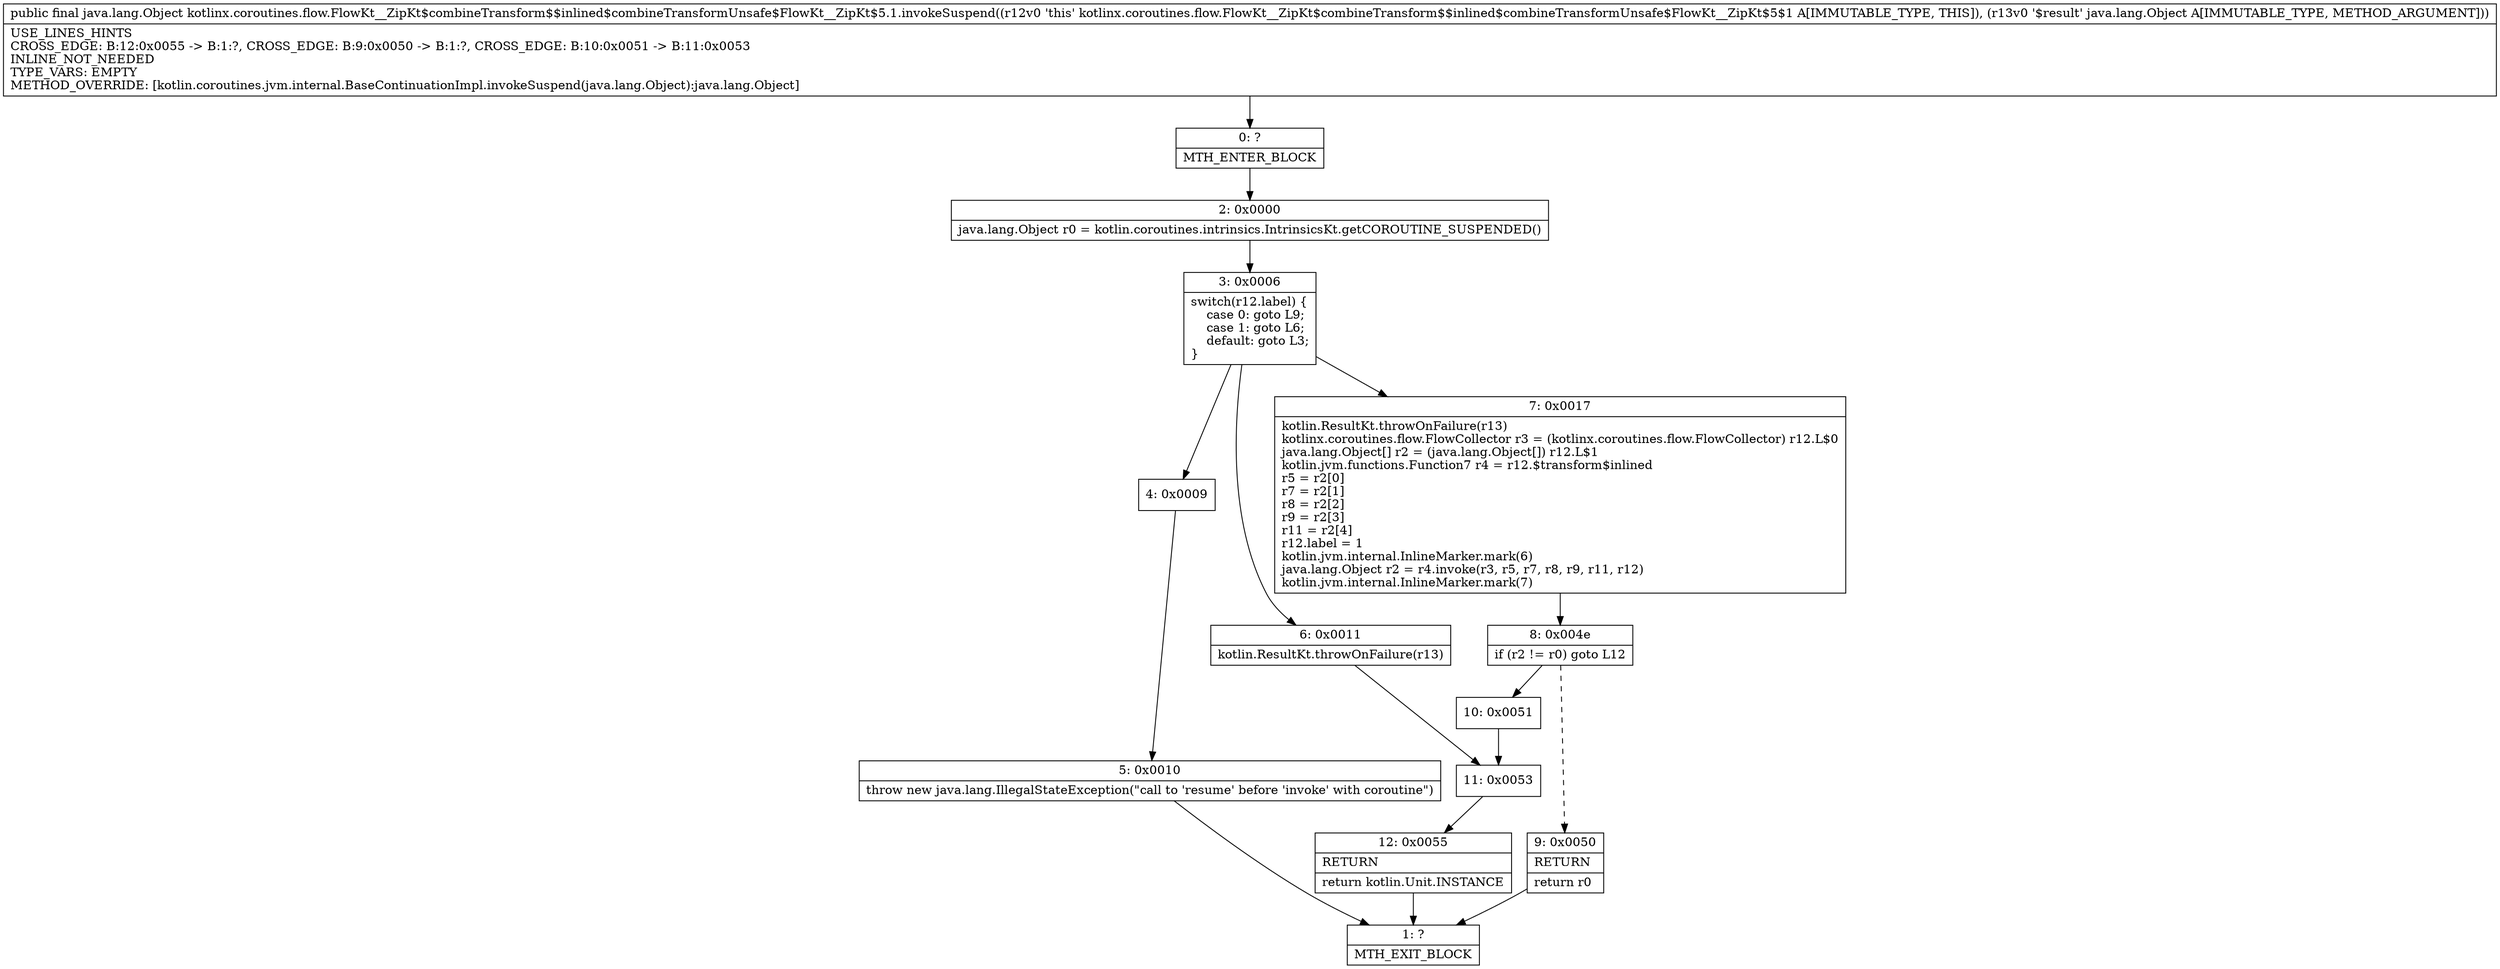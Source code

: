 digraph "CFG forkotlinx.coroutines.flow.FlowKt__ZipKt$combineTransform$$inlined$combineTransformUnsafe$FlowKt__ZipKt$5.1.invokeSuspend(Ljava\/lang\/Object;)Ljava\/lang\/Object;" {
Node_0 [shape=record,label="{0\:\ ?|MTH_ENTER_BLOCK\l}"];
Node_2 [shape=record,label="{2\:\ 0x0000|java.lang.Object r0 = kotlin.coroutines.intrinsics.IntrinsicsKt.getCOROUTINE_SUSPENDED()\l}"];
Node_3 [shape=record,label="{3\:\ 0x0006|switch(r12.label) \{\l    case 0: goto L9;\l    case 1: goto L6;\l    default: goto L3;\l\}\l}"];
Node_4 [shape=record,label="{4\:\ 0x0009}"];
Node_5 [shape=record,label="{5\:\ 0x0010|throw new java.lang.IllegalStateException(\"call to 'resume' before 'invoke' with coroutine\")\l}"];
Node_1 [shape=record,label="{1\:\ ?|MTH_EXIT_BLOCK\l}"];
Node_6 [shape=record,label="{6\:\ 0x0011|kotlin.ResultKt.throwOnFailure(r13)\l}"];
Node_11 [shape=record,label="{11\:\ 0x0053}"];
Node_12 [shape=record,label="{12\:\ 0x0055|RETURN\l|return kotlin.Unit.INSTANCE\l}"];
Node_7 [shape=record,label="{7\:\ 0x0017|kotlin.ResultKt.throwOnFailure(r13)\lkotlinx.coroutines.flow.FlowCollector r3 = (kotlinx.coroutines.flow.FlowCollector) r12.L$0\ljava.lang.Object[] r2 = (java.lang.Object[]) r12.L$1\lkotlin.jvm.functions.Function7 r4 = r12.$transform$inlined\lr5 = r2[0]\lr7 = r2[1]\lr8 = r2[2]\lr9 = r2[3]\lr11 = r2[4]\lr12.label = 1\lkotlin.jvm.internal.InlineMarker.mark(6)\ljava.lang.Object r2 = r4.invoke(r3, r5, r7, r8, r9, r11, r12)\lkotlin.jvm.internal.InlineMarker.mark(7)\l}"];
Node_8 [shape=record,label="{8\:\ 0x004e|if (r2 != r0) goto L12\l}"];
Node_9 [shape=record,label="{9\:\ 0x0050|RETURN\l|return r0\l}"];
Node_10 [shape=record,label="{10\:\ 0x0051}"];
MethodNode[shape=record,label="{public final java.lang.Object kotlinx.coroutines.flow.FlowKt__ZipKt$combineTransform$$inlined$combineTransformUnsafe$FlowKt__ZipKt$5.1.invokeSuspend((r12v0 'this' kotlinx.coroutines.flow.FlowKt__ZipKt$combineTransform$$inlined$combineTransformUnsafe$FlowKt__ZipKt$5$1 A[IMMUTABLE_TYPE, THIS]), (r13v0 '$result' java.lang.Object A[IMMUTABLE_TYPE, METHOD_ARGUMENT]))  | USE_LINES_HINTS\lCROSS_EDGE: B:12:0x0055 \-\> B:1:?, CROSS_EDGE: B:9:0x0050 \-\> B:1:?, CROSS_EDGE: B:10:0x0051 \-\> B:11:0x0053\lINLINE_NOT_NEEDED\lTYPE_VARS: EMPTY\lMETHOD_OVERRIDE: [kotlin.coroutines.jvm.internal.BaseContinuationImpl.invokeSuspend(java.lang.Object):java.lang.Object]\l}"];
MethodNode -> Node_0;Node_0 -> Node_2;
Node_2 -> Node_3;
Node_3 -> Node_4;
Node_3 -> Node_6;
Node_3 -> Node_7;
Node_4 -> Node_5;
Node_5 -> Node_1;
Node_6 -> Node_11;
Node_11 -> Node_12;
Node_12 -> Node_1;
Node_7 -> Node_8;
Node_8 -> Node_9[style=dashed];
Node_8 -> Node_10;
Node_9 -> Node_1;
Node_10 -> Node_11;
}

